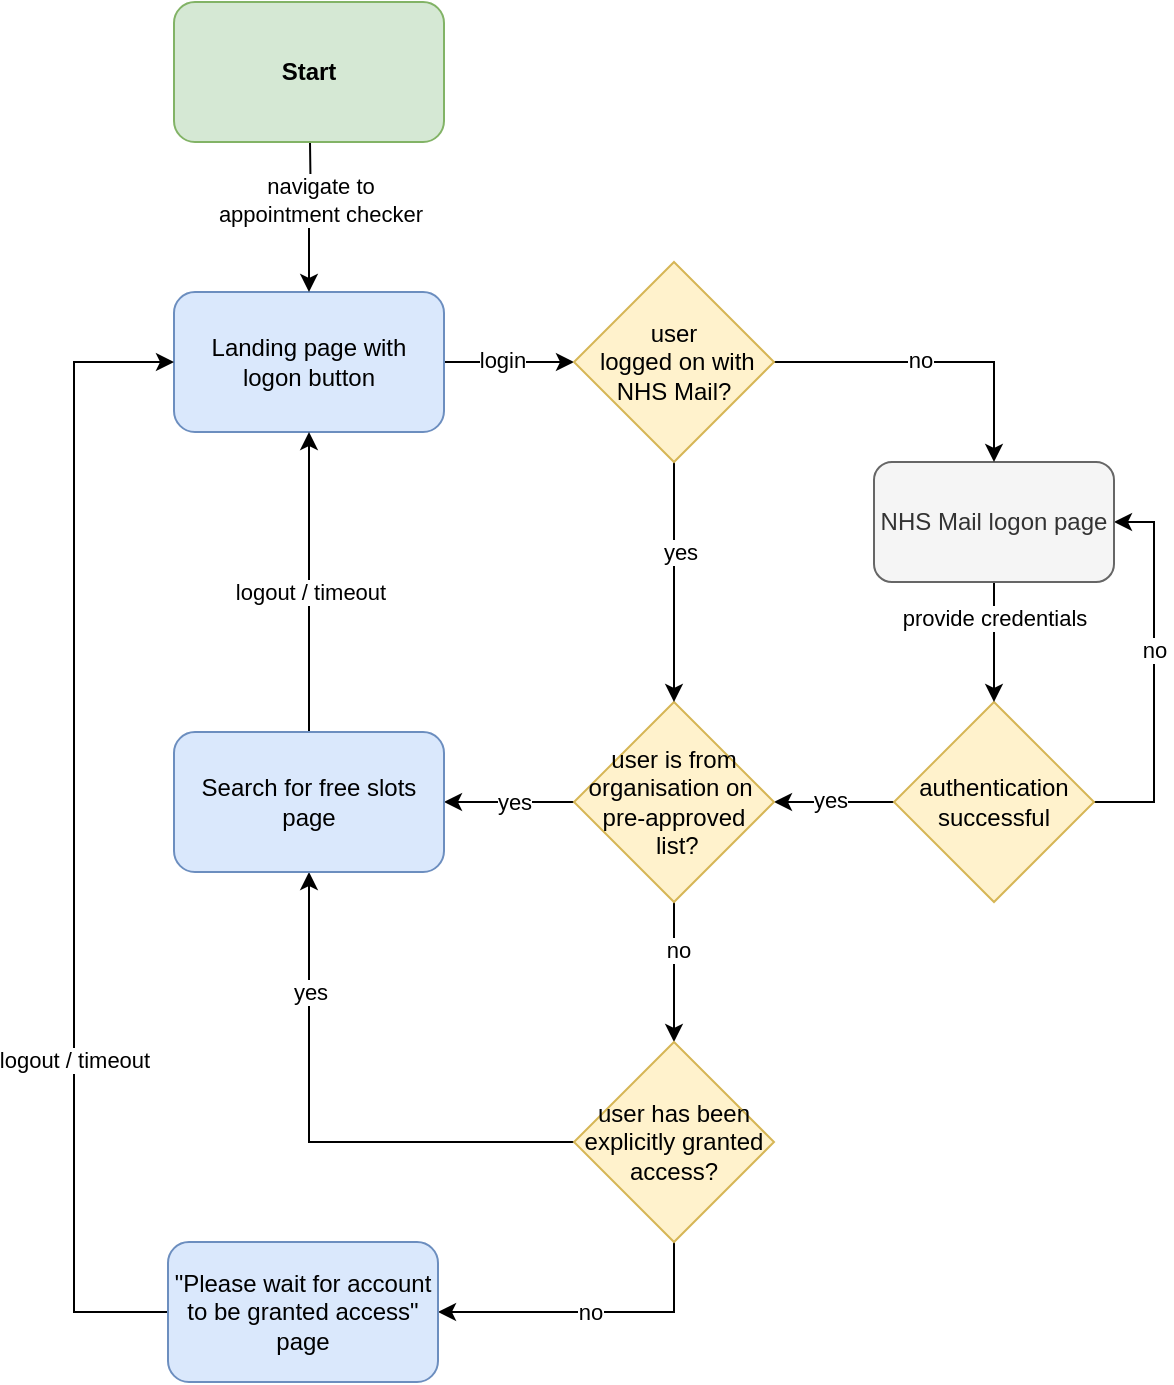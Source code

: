 <mxfile version="13.6.9" type="device"><diagram id="C5RBs43oDa-KdzZeNtuy" name="Page-1"><mxGraphModel dx="1349" dy="975" grid="1" gridSize="10" guides="1" tooltips="1" connect="1" arrows="1" fold="1" page="1" pageScale="1" pageWidth="827" pageHeight="1169" math="0" shadow="0"><root><mxCell id="WIyWlLk6GJQsqaUBKTNV-0"/><mxCell id="WIyWlLk6GJQsqaUBKTNV-1" parent="WIyWlLk6GJQsqaUBKTNV-0"/><mxCell id="4Bm3vftE56TEj9ZPdC-9-7" style="edgeStyle=orthogonalEdgeStyle;rounded=0;orthogonalLoop=1;jettySize=auto;html=1;exitX=1;exitY=0.5;exitDx=0;exitDy=0;entryX=1;entryY=0.5;entryDx=0;entryDy=0;" edge="1" parent="WIyWlLk6GJQsqaUBKTNV-1" source="4Bm3vftE56TEj9ZPdC-9-2" target="4Bm3vftE56TEj9ZPdC-9-3"><mxGeometry relative="1" as="geometry"><Array as="points"><mxPoint x="610" y="450"/><mxPoint x="610" y="310"/></Array></mxGeometry></mxCell><mxCell id="4Bm3vftE56TEj9ZPdC-9-8" value="no" style="edgeLabel;html=1;align=center;verticalAlign=middle;resizable=0;points=[];" vertex="1" connectable="0" parent="4Bm3vftE56TEj9ZPdC-9-7"><mxGeometry x="0.118" relative="1" as="geometry"><mxPoint as="offset"/></mxGeometry></mxCell><mxCell id="4Bm3vftE56TEj9ZPdC-9-13" style="edgeStyle=orthogonalEdgeStyle;rounded=0;orthogonalLoop=1;jettySize=auto;html=1;exitX=0;exitY=0.5;exitDx=0;exitDy=0;entryX=1;entryY=0.5;entryDx=0;entryDy=0;" edge="1" parent="WIyWlLk6GJQsqaUBKTNV-1" source="4Bm3vftE56TEj9ZPdC-9-2" target="4Bm3vftE56TEj9ZPdC-9-12"><mxGeometry relative="1" as="geometry"/></mxCell><mxCell id="4Bm3vftE56TEj9ZPdC-9-15" value="yes" style="edgeLabel;html=1;align=center;verticalAlign=middle;resizable=0;points=[];" vertex="1" connectable="0" parent="4Bm3vftE56TEj9ZPdC-9-13"><mxGeometry x="0.067" y="-1" relative="1" as="geometry"><mxPoint as="offset"/></mxGeometry></mxCell><mxCell id="4Bm3vftE56TEj9ZPdC-9-2" value="authentication successful" style="rhombus;whiteSpace=wrap;html=1;fillColor=#fff2cc;strokeColor=#d6b656;" vertex="1" parent="WIyWlLk6GJQsqaUBKTNV-1"><mxGeometry x="480" y="400" width="100" height="100" as="geometry"/></mxCell><mxCell id="4Bm3vftE56TEj9ZPdC-9-6" style="edgeStyle=orthogonalEdgeStyle;rounded=0;orthogonalLoop=1;jettySize=auto;html=1;exitX=0.5;exitY=1;exitDx=0;exitDy=0;entryX=0.5;entryY=0;entryDx=0;entryDy=0;" edge="1" parent="WIyWlLk6GJQsqaUBKTNV-1" source="4Bm3vftE56TEj9ZPdC-9-3" target="4Bm3vftE56TEj9ZPdC-9-2"><mxGeometry relative="1" as="geometry"/></mxCell><mxCell id="4Bm3vftE56TEj9ZPdC-9-54" value="provide credentials" style="edgeLabel;html=1;align=center;verticalAlign=middle;resizable=0;points=[];" vertex="1" connectable="0" parent="4Bm3vftE56TEj9ZPdC-9-6"><mxGeometry x="-0.4" relative="1" as="geometry"><mxPoint as="offset"/></mxGeometry></mxCell><mxCell id="4Bm3vftE56TEj9ZPdC-9-3" value="NHS Mail logon page" style="rounded=1;whiteSpace=wrap;html=1;fillColor=#f5f5f5;strokeColor=#666666;fontColor=#333333;" vertex="1" parent="WIyWlLk6GJQsqaUBKTNV-1"><mxGeometry x="470" y="280" width="120" height="60" as="geometry"/></mxCell><mxCell id="4Bm3vftE56TEj9ZPdC-9-18" style="edgeStyle=orthogonalEdgeStyle;rounded=0;orthogonalLoop=1;jettySize=auto;html=1;exitX=0.5;exitY=1;exitDx=0;exitDy=0;entryX=0.5;entryY=0;entryDx=0;entryDy=0;" edge="1" parent="WIyWlLk6GJQsqaUBKTNV-1" source="4Bm3vftE56TEj9ZPdC-9-12"><mxGeometry relative="1" as="geometry"><mxPoint x="370" y="570" as="targetPoint"/></mxGeometry></mxCell><mxCell id="4Bm3vftE56TEj9ZPdC-9-21" value="no" style="edgeLabel;html=1;align=center;verticalAlign=middle;resizable=0;points=[];" vertex="1" connectable="0" parent="4Bm3vftE56TEj9ZPdC-9-18"><mxGeometry x="-0.314" y="2" relative="1" as="geometry"><mxPoint as="offset"/></mxGeometry></mxCell><mxCell id="4Bm3vftE56TEj9ZPdC-9-31" style="edgeStyle=orthogonalEdgeStyle;rounded=0;orthogonalLoop=1;jettySize=auto;html=1;exitX=0;exitY=0.5;exitDx=0;exitDy=0;entryX=1;entryY=0.5;entryDx=0;entryDy=0;" edge="1" parent="WIyWlLk6GJQsqaUBKTNV-1" source="4Bm3vftE56TEj9ZPdC-9-12" target="4Bm3vftE56TEj9ZPdC-9-29"><mxGeometry relative="1" as="geometry"/></mxCell><mxCell id="4Bm3vftE56TEj9ZPdC-9-56" value="yes" style="edgeLabel;html=1;align=center;verticalAlign=middle;resizable=0;points=[];" vertex="1" connectable="0" parent="4Bm3vftE56TEj9ZPdC-9-31"><mxGeometry x="0.323" y="-1" relative="1" as="geometry"><mxPoint x="13" y="1" as="offset"/></mxGeometry></mxCell><mxCell id="4Bm3vftE56TEj9ZPdC-9-12" value="&lt;div&gt;user is from organisation on&amp;nbsp;&lt;/div&gt;&lt;div&gt;pre-approved&lt;/div&gt;&lt;div&gt;&amp;nbsp;list?&lt;/div&gt;" style="rhombus;whiteSpace=wrap;html=1;fillColor=#fff2cc;strokeColor=#d6b656;" vertex="1" parent="WIyWlLk6GJQsqaUBKTNV-1"><mxGeometry x="320" y="400" width="100" height="100" as="geometry"/></mxCell><mxCell id="4Bm3vftE56TEj9ZPdC-9-22" style="edgeStyle=orthogonalEdgeStyle;rounded=0;orthogonalLoop=1;jettySize=auto;html=1;exitX=0;exitY=0.5;exitDx=0;exitDy=0;entryX=0.5;entryY=1;entryDx=0;entryDy=0;" edge="1" parent="WIyWlLk6GJQsqaUBKTNV-1" source="4Bm3vftE56TEj9ZPdC-9-20" target="4Bm3vftE56TEj9ZPdC-9-29"><mxGeometry relative="1" as="geometry"><mxPoint x="190" y="480" as="targetPoint"/></mxGeometry></mxCell><mxCell id="4Bm3vftE56TEj9ZPdC-9-23" value="yes" style="edgeLabel;html=1;align=center;verticalAlign=middle;resizable=0;points=[];" vertex="1" connectable="0" parent="4Bm3vftE56TEj9ZPdC-9-22"><mxGeometry x="0.556" relative="1" as="geometry"><mxPoint as="offset"/></mxGeometry></mxCell><mxCell id="4Bm3vftE56TEj9ZPdC-9-26" style="edgeStyle=orthogonalEdgeStyle;rounded=0;orthogonalLoop=1;jettySize=auto;html=1;exitX=0.5;exitY=1;exitDx=0;exitDy=0;" edge="1" parent="WIyWlLk6GJQsqaUBKTNV-1" source="4Bm3vftE56TEj9ZPdC-9-20" target="4Bm3vftE56TEj9ZPdC-9-30"><mxGeometry relative="1" as="geometry"><mxPoint x="370" y="710" as="targetPoint"/></mxGeometry></mxCell><mxCell id="4Bm3vftE56TEj9ZPdC-9-43" value="no" style="edgeLabel;html=1;align=center;verticalAlign=middle;resizable=0;points=[];" vertex="1" connectable="0" parent="4Bm3vftE56TEj9ZPdC-9-26"><mxGeometry x="-0.133" y="2" relative="1" as="geometry"><mxPoint x="-11" y="-2" as="offset"/></mxGeometry></mxCell><mxCell id="4Bm3vftE56TEj9ZPdC-9-20" value="user has been explicitly granted access?" style="rhombus;whiteSpace=wrap;html=1;fillColor=#fff2cc;strokeColor=#d6b656;" vertex="1" parent="WIyWlLk6GJQsqaUBKTNV-1"><mxGeometry x="320" y="570" width="100" height="100" as="geometry"/></mxCell><mxCell id="4Bm3vftE56TEj9ZPdC-9-35" style="edgeStyle=orthogonalEdgeStyle;rounded=0;orthogonalLoop=1;jettySize=auto;html=1;exitX=1;exitY=0.5;exitDx=0;exitDy=0;entryX=0;entryY=0.5;entryDx=0;entryDy=0;" edge="1" parent="WIyWlLk6GJQsqaUBKTNV-1" source="4Bm3vftE56TEj9ZPdC-9-28" target="4Bm3vftE56TEj9ZPdC-9-34"><mxGeometry relative="1" as="geometry"/></mxCell><mxCell id="4Bm3vftE56TEj9ZPdC-9-42" value="login" style="edgeLabel;html=1;align=center;verticalAlign=middle;resizable=0;points=[];" vertex="1" connectable="0" parent="4Bm3vftE56TEj9ZPdC-9-35"><mxGeometry x="-0.108" y="1" relative="1" as="geometry"><mxPoint as="offset"/></mxGeometry></mxCell><mxCell id="4Bm3vftE56TEj9ZPdC-9-28" value="Landing page with &lt;br&gt;logon button" style="rounded=1;whiteSpace=wrap;html=1;fillColor=#dae8fc;strokeColor=#6c8ebf;" vertex="1" parent="WIyWlLk6GJQsqaUBKTNV-1"><mxGeometry x="120" y="195" width="135" height="70" as="geometry"/></mxCell><mxCell id="4Bm3vftE56TEj9ZPdC-9-40" style="edgeStyle=orthogonalEdgeStyle;rounded=0;orthogonalLoop=1;jettySize=auto;html=1;exitX=0.5;exitY=0;exitDx=0;exitDy=0;entryX=0.5;entryY=1;entryDx=0;entryDy=0;" edge="1" parent="WIyWlLk6GJQsqaUBKTNV-1" source="4Bm3vftE56TEj9ZPdC-9-29" target="4Bm3vftE56TEj9ZPdC-9-28"><mxGeometry relative="1" as="geometry"/></mxCell><mxCell id="4Bm3vftE56TEj9ZPdC-9-41" value="logout / timeout" style="edgeLabel;html=1;align=center;verticalAlign=middle;resizable=0;points=[];" vertex="1" connectable="0" parent="4Bm3vftE56TEj9ZPdC-9-40"><mxGeometry x="-0.067" y="1" relative="1" as="geometry"><mxPoint x="1" as="offset"/></mxGeometry></mxCell><mxCell id="4Bm3vftE56TEj9ZPdC-9-29" value="Search for free slots page" style="rounded=1;whiteSpace=wrap;html=1;fillColor=#dae8fc;strokeColor=#6c8ebf;" vertex="1" parent="WIyWlLk6GJQsqaUBKTNV-1"><mxGeometry x="120" y="415" width="135" height="70" as="geometry"/></mxCell><mxCell id="4Bm3vftE56TEj9ZPdC-9-44" style="edgeStyle=orthogonalEdgeStyle;rounded=0;orthogonalLoop=1;jettySize=auto;html=1;exitX=0;exitY=0.5;exitDx=0;exitDy=0;entryX=0;entryY=0.5;entryDx=0;entryDy=0;" edge="1" parent="WIyWlLk6GJQsqaUBKTNV-1" source="4Bm3vftE56TEj9ZPdC-9-30" target="4Bm3vftE56TEj9ZPdC-9-28"><mxGeometry relative="1" as="geometry"><Array as="points"><mxPoint x="70" y="705"/><mxPoint x="70" y="230"/></Array></mxGeometry></mxCell><mxCell id="4Bm3vftE56TEj9ZPdC-9-45" value="logout / timeout" style="edgeLabel;html=1;align=center;verticalAlign=middle;resizable=0;points=[];" vertex="1" connectable="0" parent="4Bm3vftE56TEj9ZPdC-9-44"><mxGeometry x="-0.471" y="-117" relative="1" as="geometry"><mxPoint x="-117" y="-22" as="offset"/></mxGeometry></mxCell><mxCell id="4Bm3vftE56TEj9ZPdC-9-30" value="&quot;Please wait for account to be granted access&quot; page" style="rounded=1;whiteSpace=wrap;html=1;fillColor=#dae8fc;strokeColor=#6c8ebf;" vertex="1" parent="WIyWlLk6GJQsqaUBKTNV-1"><mxGeometry x="117" y="670" width="135" height="70" as="geometry"/></mxCell><mxCell id="4Bm3vftE56TEj9ZPdC-9-51" style="edgeStyle=orthogonalEdgeStyle;rounded=0;orthogonalLoop=1;jettySize=auto;html=1;entryX=0.5;entryY=0;entryDx=0;entryDy=0;" edge="1" parent="WIyWlLk6GJQsqaUBKTNV-1" target="4Bm3vftE56TEj9ZPdC-9-28"><mxGeometry relative="1" as="geometry"><mxPoint x="188" y="120" as="sourcePoint"/></mxGeometry></mxCell><mxCell id="4Bm3vftE56TEj9ZPdC-9-52" value="navigate to &lt;br&gt;appointment checker" style="edgeLabel;html=1;align=center;verticalAlign=middle;resizable=0;points=[];" vertex="1" connectable="0" parent="4Bm3vftE56TEj9ZPdC-9-51"><mxGeometry x="-0.243" y="4" relative="1" as="geometry"><mxPoint as="offset"/></mxGeometry></mxCell><mxCell id="4Bm3vftE56TEj9ZPdC-9-36" style="edgeStyle=orthogonalEdgeStyle;rounded=0;orthogonalLoop=1;jettySize=auto;html=1;exitX=1;exitY=0.5;exitDx=0;exitDy=0;entryX=0.5;entryY=0;entryDx=0;entryDy=0;" edge="1" parent="WIyWlLk6GJQsqaUBKTNV-1" source="4Bm3vftE56TEj9ZPdC-9-34" target="4Bm3vftE56TEj9ZPdC-9-3"><mxGeometry relative="1" as="geometry"/></mxCell><mxCell id="4Bm3vftE56TEj9ZPdC-9-37" value="no" style="edgeLabel;html=1;align=center;verticalAlign=middle;resizable=0;points=[];" vertex="1" connectable="0" parent="4Bm3vftE56TEj9ZPdC-9-36"><mxGeometry x="-0.087" y="1" relative="1" as="geometry"><mxPoint as="offset"/></mxGeometry></mxCell><mxCell id="4Bm3vftE56TEj9ZPdC-9-38" style="edgeStyle=orthogonalEdgeStyle;rounded=0;orthogonalLoop=1;jettySize=auto;html=1;exitX=0.5;exitY=1;exitDx=0;exitDy=0;entryX=0.5;entryY=0;entryDx=0;entryDy=0;" edge="1" parent="WIyWlLk6GJQsqaUBKTNV-1" source="4Bm3vftE56TEj9ZPdC-9-34" target="4Bm3vftE56TEj9ZPdC-9-12"><mxGeometry relative="1" as="geometry"/></mxCell><mxCell id="4Bm3vftE56TEj9ZPdC-9-39" value="yes" style="edgeLabel;html=1;align=center;verticalAlign=middle;resizable=0;points=[];" vertex="1" connectable="0" parent="4Bm3vftE56TEj9ZPdC-9-38"><mxGeometry x="-0.25" y="3" relative="1" as="geometry"><mxPoint as="offset"/></mxGeometry></mxCell><mxCell id="4Bm3vftE56TEj9ZPdC-9-34" value="user&lt;br&gt;&amp;nbsp;logged on with NHS Mail?" style="rhombus;whiteSpace=wrap;html=1;fillColor=#fff2cc;strokeColor=#d6b656;" vertex="1" parent="WIyWlLk6GJQsqaUBKTNV-1"><mxGeometry x="320" y="180" width="100" height="100" as="geometry"/></mxCell><mxCell id="4Bm3vftE56TEj9ZPdC-9-46" value="" style="shape=image;html=1;verticalAlign=top;verticalLabelPosition=bottom;labelBackgroundColor=#ffffff;imageAspect=0;aspect=fixed;image=https://cdn4.iconfinder.com/data/icons/user-interface-181/32/Padlock-128.png" vertex="1" parent="WIyWlLk6GJQsqaUBKTNV-1"><mxGeometry x="232" y="460" width="20" height="20" as="geometry"/></mxCell><mxCell id="4Bm3vftE56TEj9ZPdC-9-47" value="" style="shape=image;html=1;verticalAlign=top;verticalLabelPosition=bottom;labelBackgroundColor=#ffffff;imageAspect=0;aspect=fixed;image=https://cdn4.iconfinder.com/data/icons/user-interface-181/32/Padlock-128.png" vertex="1" parent="WIyWlLk6GJQsqaUBKTNV-1"><mxGeometry x="228.5" y="714" width="20" height="20" as="geometry"/></mxCell><mxCell id="4Bm3vftE56TEj9ZPdC-9-55" value="&lt;b&gt;Start&lt;/b&gt;" style="rounded=1;whiteSpace=wrap;html=1;fillColor=#d5e8d4;strokeColor=#82b366;" vertex="1" parent="WIyWlLk6GJQsqaUBKTNV-1"><mxGeometry x="120" y="50" width="135" height="70" as="geometry"/></mxCell></root></mxGraphModel></diagram></mxfile>